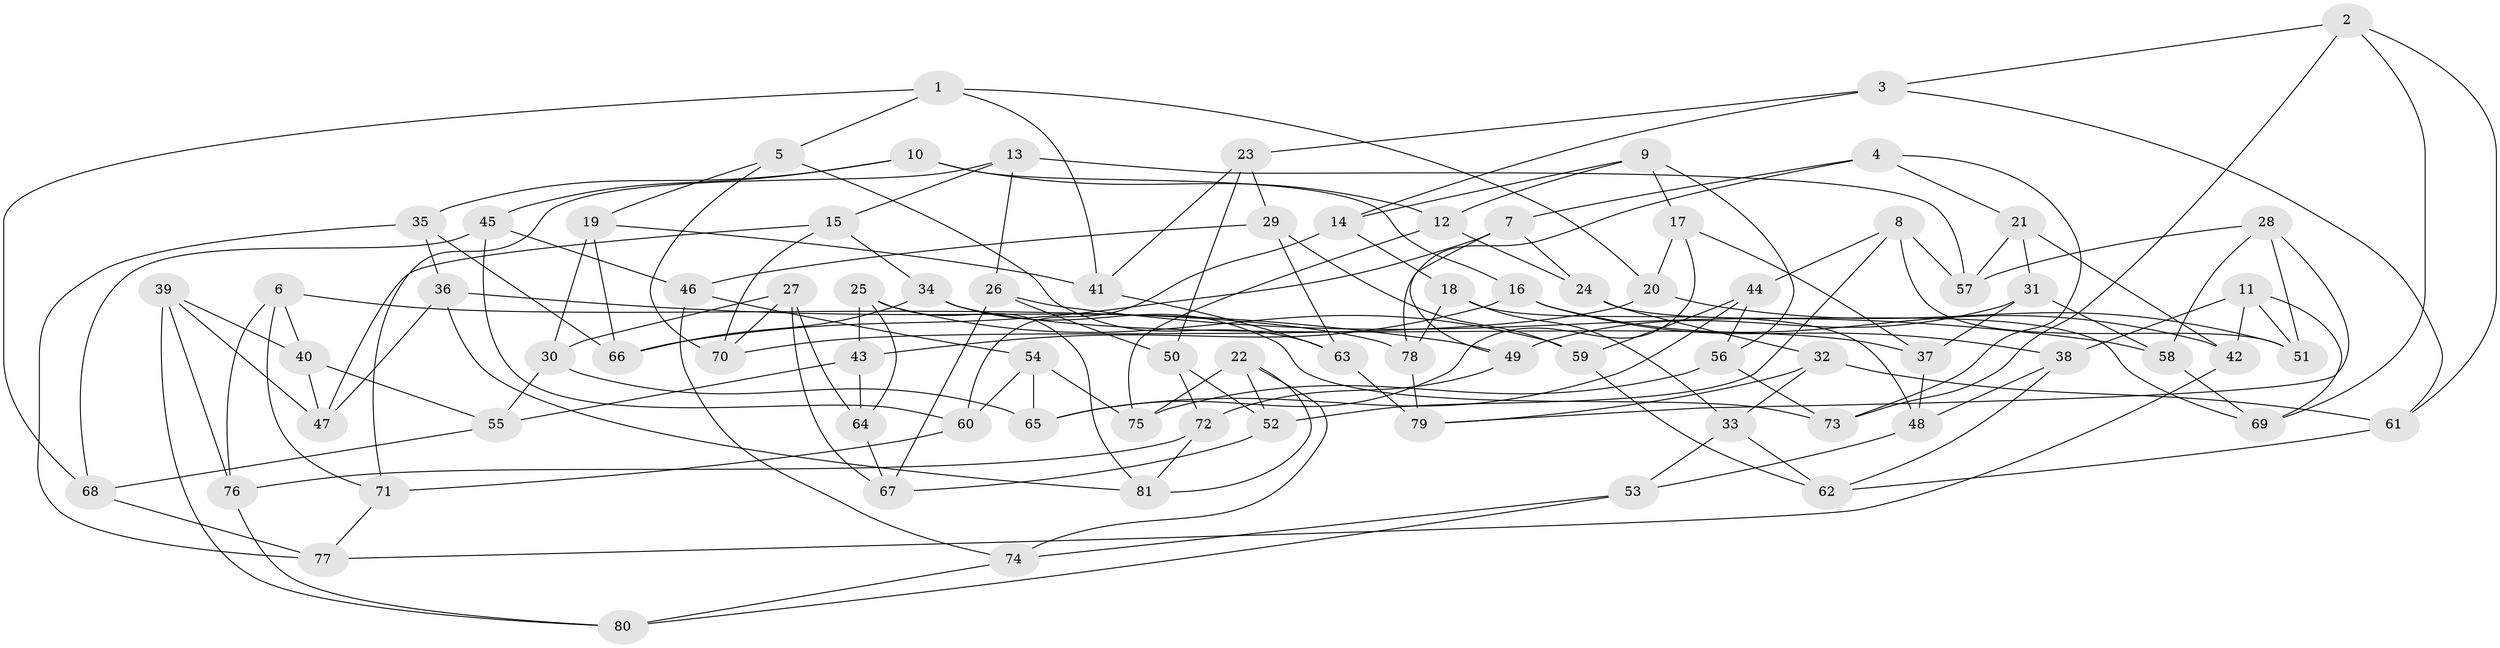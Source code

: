 // Generated by graph-tools (version 1.1) at 2025/58/03/09/25 04:58:53]
// undirected, 81 vertices, 162 edges
graph export_dot {
graph [start="1"]
  node [color=gray90,style=filled];
  1;
  2;
  3;
  4;
  5;
  6;
  7;
  8;
  9;
  10;
  11;
  12;
  13;
  14;
  15;
  16;
  17;
  18;
  19;
  20;
  21;
  22;
  23;
  24;
  25;
  26;
  27;
  28;
  29;
  30;
  31;
  32;
  33;
  34;
  35;
  36;
  37;
  38;
  39;
  40;
  41;
  42;
  43;
  44;
  45;
  46;
  47;
  48;
  49;
  50;
  51;
  52;
  53;
  54;
  55;
  56;
  57;
  58;
  59;
  60;
  61;
  62;
  63;
  64;
  65;
  66;
  67;
  68;
  69;
  70;
  71;
  72;
  73;
  74;
  75;
  76;
  77;
  78;
  79;
  80;
  81;
  1 -- 68;
  1 -- 20;
  1 -- 5;
  1 -- 41;
  2 -- 61;
  2 -- 73;
  2 -- 3;
  2 -- 69;
  3 -- 23;
  3 -- 14;
  3 -- 61;
  4 -- 73;
  4 -- 78;
  4 -- 21;
  4 -- 7;
  5 -- 63;
  5 -- 70;
  5 -- 19;
  6 -- 76;
  6 -- 78;
  6 -- 71;
  6 -- 40;
  7 -- 49;
  7 -- 24;
  7 -- 66;
  8 -- 51;
  8 -- 44;
  8 -- 52;
  8 -- 57;
  9 -- 56;
  9 -- 14;
  9 -- 17;
  9 -- 12;
  10 -- 45;
  10 -- 16;
  10 -- 12;
  10 -- 35;
  11 -- 69;
  11 -- 42;
  11 -- 51;
  11 -- 38;
  12 -- 24;
  12 -- 75;
  13 -- 57;
  13 -- 71;
  13 -- 15;
  13 -- 26;
  14 -- 60;
  14 -- 18;
  15 -- 70;
  15 -- 34;
  15 -- 47;
  16 -- 43;
  16 -- 38;
  16 -- 42;
  17 -- 20;
  17 -- 37;
  17 -- 65;
  18 -- 48;
  18 -- 78;
  18 -- 33;
  19 -- 30;
  19 -- 66;
  19 -- 41;
  20 -- 70;
  20 -- 51;
  21 -- 42;
  21 -- 31;
  21 -- 57;
  22 -- 81;
  22 -- 75;
  22 -- 52;
  22 -- 74;
  23 -- 41;
  23 -- 50;
  23 -- 29;
  24 -- 32;
  24 -- 69;
  25 -- 81;
  25 -- 59;
  25 -- 64;
  25 -- 43;
  26 -- 67;
  26 -- 58;
  26 -- 50;
  27 -- 67;
  27 -- 70;
  27 -- 64;
  27 -- 30;
  28 -- 57;
  28 -- 58;
  28 -- 79;
  28 -- 51;
  29 -- 59;
  29 -- 46;
  29 -- 63;
  30 -- 65;
  30 -- 55;
  31 -- 58;
  31 -- 49;
  31 -- 37;
  32 -- 33;
  32 -- 79;
  32 -- 61;
  33 -- 53;
  33 -- 62;
  34 -- 37;
  34 -- 73;
  34 -- 66;
  35 -- 77;
  35 -- 36;
  35 -- 66;
  36 -- 81;
  36 -- 47;
  36 -- 49;
  37 -- 48;
  38 -- 62;
  38 -- 48;
  39 -- 47;
  39 -- 40;
  39 -- 76;
  39 -- 80;
  40 -- 55;
  40 -- 47;
  41 -- 63;
  42 -- 77;
  43 -- 55;
  43 -- 64;
  44 -- 59;
  44 -- 65;
  44 -- 56;
  45 -- 68;
  45 -- 60;
  45 -- 46;
  46 -- 54;
  46 -- 74;
  48 -- 53;
  49 -- 72;
  50 -- 72;
  50 -- 52;
  52 -- 67;
  53 -- 74;
  53 -- 80;
  54 -- 65;
  54 -- 75;
  54 -- 60;
  55 -- 68;
  56 -- 73;
  56 -- 75;
  58 -- 69;
  59 -- 62;
  60 -- 71;
  61 -- 62;
  63 -- 79;
  64 -- 67;
  68 -- 77;
  71 -- 77;
  72 -- 81;
  72 -- 76;
  74 -- 80;
  76 -- 80;
  78 -- 79;
}

